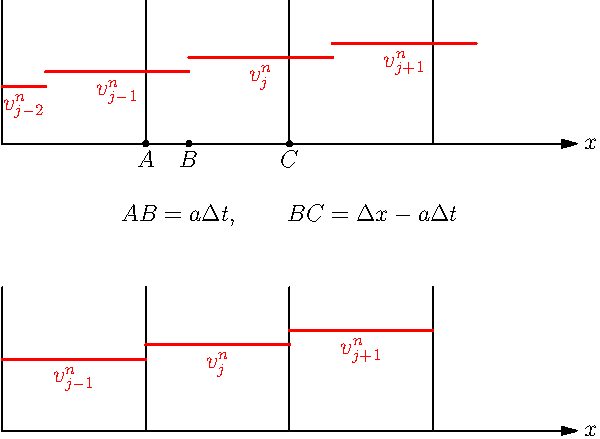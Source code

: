 size(300,0);

real h = 1;
real ujm2 = 0.4;
real ujm1 = 0.5;
real uj = 0.6;
real ujp1 = 0.7;

//-----------------------------t_n-------------------------------------------
draw(Label("$x$",EndPoint), (0,0)--(4*h,0),Arrow);

draw((0,0)--(0,1));
draw((h,0)--(h,1));
draw((2*h,0)--(2*h,1));
draw((3*h,0)--(3*h,1));

pen ps = red + linewidth(1);

draw(Label("$v_{j-1}^n$",MidPoint),(0,ujm1)--(h,ujm1),ps);
draw(Label("$v_{j}^n$",MidPoint),(h,uj)--(2*h,uj),ps);
draw(Label("$v_{j+1}^n$",MidPoint),(2*h,ujp1)--(3*h,ujp1),ps);

//label("$j-\frac{1}{2}$",(h,0),S);
//label("$j+\frac{1}{2}$",(2*h,0),S);

//-----------------------------t_n-------------------------------------------
real y1 = 2;
real ds = 0.3;

draw(Label("$x$",EndPoint), (0,y1)--(4*h,y1),Arrow);

draw((0,0+y1)--(0,1+y1));
draw((h,0+y1)--(h,1+y1));
draw((2*h,0+y1)--(2*h,1+y1));
draw((3*h,0+y1)--(3*h,1+y1));

draw(Label("$v_{j-2}^n$",MidPoint),(0,ujm2+y1)--(ds,ujm2+y1),ps);
draw(Label("$v_{j-1}^n$",MidPoint),(0+ds,ujm1+y1)--(h+ds,ujm1+y1),ps);
draw(Label("$v_{j}^n$",MidPoint),(h+ds,uj+y1)--(2*h+ds,uj+y1),ps);
draw(Label("$v_{j+1}^n$",MidPoint),(2*h+ds,ujp1+y1)--(3*h+ds,ujp1+y1),ps);

dot(Label("$A$"), (h,y1), S);
dot(Label("$B$"), (h+ds,y1), S);
dot(Label("$C$"), (2*h,y1), S);

label("$AB=a\Delta t, \qquad BC=\Delta x - a\Delta t$",(2*h,1.5));
